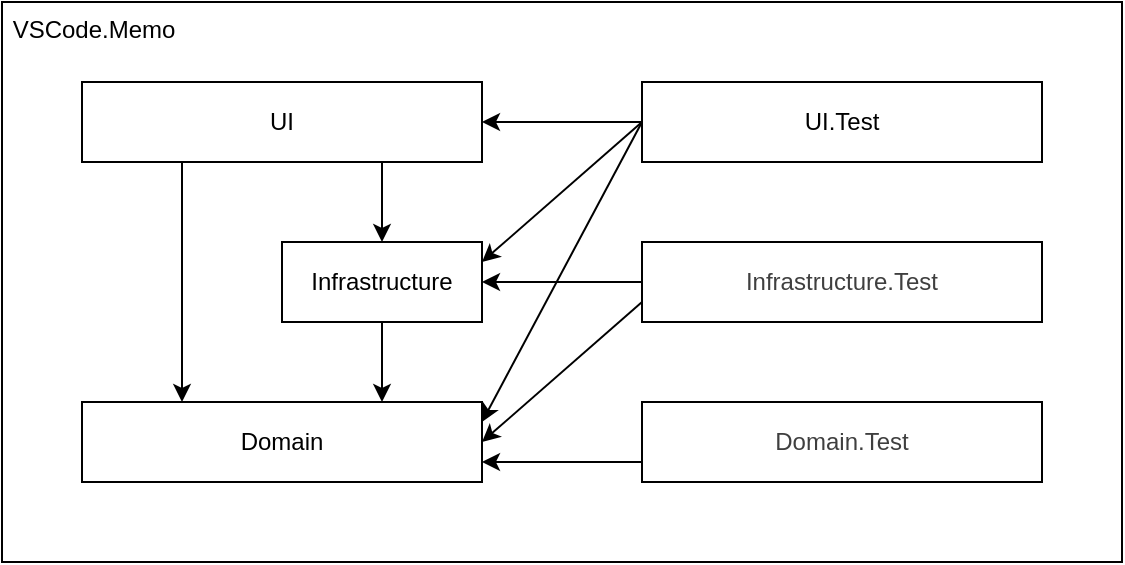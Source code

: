 <mxfile>
    <diagram id="TSd_D6Wv-OoS0RUH5zUA" name="ページ1">
        <mxGraphModel dx="843" dy="449" grid="1" gridSize="10" guides="1" tooltips="1" connect="1" arrows="1" fold="1" page="1" pageScale="1" pageWidth="827" pageHeight="1169" math="0" shadow="0">
            <root>
                <mxCell id="0"/>
                <mxCell id="1" value="ソリューション" parent="0"/>
                <mxCell id="2" value="&amp;nbsp;VSCode.Memo" style="rounded=0;whiteSpace=wrap;html=1;fontColor=default;align=left;verticalAlign=top;" parent="1" vertex="1">
                    <mxGeometry x="40" y="40" width="560" height="280" as="geometry"/>
                </mxCell>
                <mxCell id="33" value="&lt;span style=&quot;&quot;&gt;Infrastructure&lt;/span&gt;" style="rounded=0;whiteSpace=wrap;html=1;fillColor=none;fontColor=default;" parent="1" vertex="1">
                    <mxGeometry x="180" y="160" width="100" height="40" as="geometry"/>
                </mxCell>
                <mxCell id="34" value="&lt;span style=&quot;color: rgb(63, 63, 63);&quot;&gt;Domain.Test&lt;/span&gt;" style="rounded=0;whiteSpace=wrap;html=1;fillColor=none;fontColor=light-dark(#000000,#FFFFFF);" parent="1" vertex="1">
                    <mxGeometry x="360" y="240" width="200" height="40" as="geometry"/>
                </mxCell>
                <mxCell id="35" style="edgeStyle=none;html=1;exitX=0.25;exitY=1;exitDx=0;exitDy=0;entryX=0.25;entryY=0;entryDx=0;entryDy=0;" parent="1" source="27" target="28" edge="1">
                    <mxGeometry relative="1" as="geometry">
                        <mxPoint x="370" y="110" as="sourcePoint"/>
                        <mxPoint x="290" y="110" as="targetPoint"/>
                    </mxGeometry>
                </mxCell>
                <mxCell id="36" style="edgeStyle=none;html=1;exitX=0.75;exitY=1;exitDx=0;exitDy=0;" parent="1" source="27" target="33" edge="1">
                    <mxGeometry relative="1" as="geometry">
                        <mxPoint x="150" y="120" as="sourcePoint"/>
                        <mxPoint x="150" y="240" as="targetPoint"/>
                    </mxGeometry>
                </mxCell>
                <mxCell id="40" style="edgeStyle=none;html=1;exitX=0.5;exitY=1;exitDx=0;exitDy=0;entryX=0.75;entryY=0;entryDx=0;entryDy=0;" parent="1" source="33" target="28" edge="1">
                    <mxGeometry relative="1" as="geometry">
                        <mxPoint x="229.55" y="200" as="sourcePoint"/>
                        <mxPoint x="229.55" y="240" as="targetPoint"/>
                    </mxGeometry>
                </mxCell>
                <mxCell id="41" style="edgeStyle=none;html=1;exitX=0;exitY=0.5;exitDx=0;exitDy=0;entryX=1;entryY=0.25;entryDx=0;entryDy=0;" edge="1" parent="1" source="29" target="33">
                    <mxGeometry relative="1" as="geometry">
                        <mxPoint x="370" y="110" as="sourcePoint"/>
                        <mxPoint x="290" y="110" as="targetPoint"/>
                    </mxGeometry>
                </mxCell>
                <mxCell id="42" style="edgeStyle=none;html=1;exitX=0;exitY=0.5;exitDx=0;exitDy=0;entryX=1;entryY=0.25;entryDx=0;entryDy=0;" edge="1" parent="1" source="29" target="28">
                    <mxGeometry relative="1" as="geometry">
                        <mxPoint x="370" y="110" as="sourcePoint"/>
                        <mxPoint x="290" y="180" as="targetPoint"/>
                    </mxGeometry>
                </mxCell>
                <mxCell id="43" style="edgeStyle=none;html=1;exitX=0;exitY=0.75;exitDx=0;exitDy=0;entryX=1;entryY=0.5;entryDx=0;entryDy=0;" edge="1" parent="1" source="31" target="28">
                    <mxGeometry relative="1" as="geometry">
                        <mxPoint x="370" y="190" as="sourcePoint"/>
                        <mxPoint x="290" y="190" as="targetPoint"/>
                    </mxGeometry>
                </mxCell>
                <mxCell id="23" value="プロジェクト" style="" parent="0"/>
                <mxCell id="26" style="edgeStyle=none;html=1;exitX=0;exitY=0.5;exitDx=0;exitDy=0;entryX=1;entryY=0.5;entryDx=0;entryDy=0;" parent="23" source="31" target="33" edge="1">
                    <mxGeometry relative="1" as="geometry"/>
                </mxCell>
                <mxCell id="27" value="&lt;span style=&quot;&quot;&gt;UI&lt;/span&gt;" style="rounded=0;whiteSpace=wrap;html=1;fillColor=none;fontColor=default;" parent="23" vertex="1">
                    <mxGeometry x="80" y="80" width="200" height="40" as="geometry"/>
                </mxCell>
                <mxCell id="28" value="&lt;span style=&quot;&quot;&gt;Domain&lt;/span&gt;" style="rounded=0;whiteSpace=wrap;html=1;fillColor=none;fontColor=light-dark(#000000,#FFFFFF);" parent="23" vertex="1">
                    <mxGeometry x="80" y="240" width="200" height="40" as="geometry"/>
                </mxCell>
                <mxCell id="29" value="&lt;span style=&quot;&quot;&gt;UI.Test&lt;/span&gt;" style="rounded=0;whiteSpace=wrap;html=1;fillColor=none;fontColor=default;" parent="23" vertex="1">
                    <mxGeometry x="360" y="80" width="200" height="40" as="geometry"/>
                </mxCell>
                <mxCell id="30" style="edgeStyle=none;html=1;exitX=0;exitY=0.5;exitDx=0;exitDy=0;entryX=1;entryY=0.5;entryDx=0;entryDy=0;" parent="23" source="29" target="27" edge="1">
                    <mxGeometry relative="1" as="geometry">
                        <mxPoint x="400" y="110" as="sourcePoint"/>
                        <mxPoint x="350" y="110" as="targetPoint"/>
                    </mxGeometry>
                </mxCell>
                <mxCell id="31" value="&lt;span style=&quot;color: rgb(63, 63, 63);&quot;&gt;Infrastructure.Test&lt;/span&gt;" style="rounded=0;whiteSpace=wrap;html=1;fillColor=none;fontColor=light-dark(#000000,#FFFFFF);" parent="23" vertex="1">
                    <mxGeometry x="360" y="160" width="200" height="40" as="geometry"/>
                </mxCell>
                <mxCell id="32" style="edgeStyle=none;html=1;entryX=1;entryY=0.75;entryDx=0;entryDy=0;exitX=0;exitY=0.75;exitDx=0;exitDy=0;" parent="23" source="34" target="28" edge="1">
                    <mxGeometry relative="1" as="geometry">
                        <mxPoint x="225" y="210" as="sourcePoint"/>
                        <mxPoint x="225" y="150" as="targetPoint"/>
                    </mxGeometry>
                </mxCell>
            </root>
        </mxGraphModel>
    </diagram>
</mxfile>